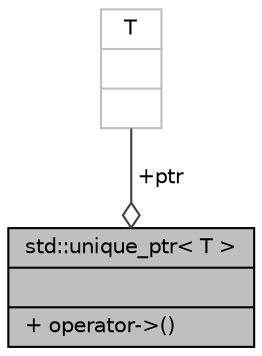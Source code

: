 digraph "std::unique_ptr&lt; T &gt;"
{
  edge [fontname="Helvetica",fontsize="10",labelfontname="Helvetica",labelfontsize="10"];
  node [fontname="Helvetica",fontsize="10",shape=record];
  Node901 [label="{std::unique_ptr\< T \>\n||+ operator-\>()\l}",height=0.2,width=0.4,color="black", fillcolor="grey75", style="filled", fontcolor="black"];
  Node902 -> Node901 [color="grey25",fontsize="10",style="solid",label=" +ptr" ,arrowhead="odiamond",fontname="Helvetica"];
  Node902 [label="{T\n||}",height=0.2,width=0.4,color="grey75", fillcolor="white", style="filled"];
}
